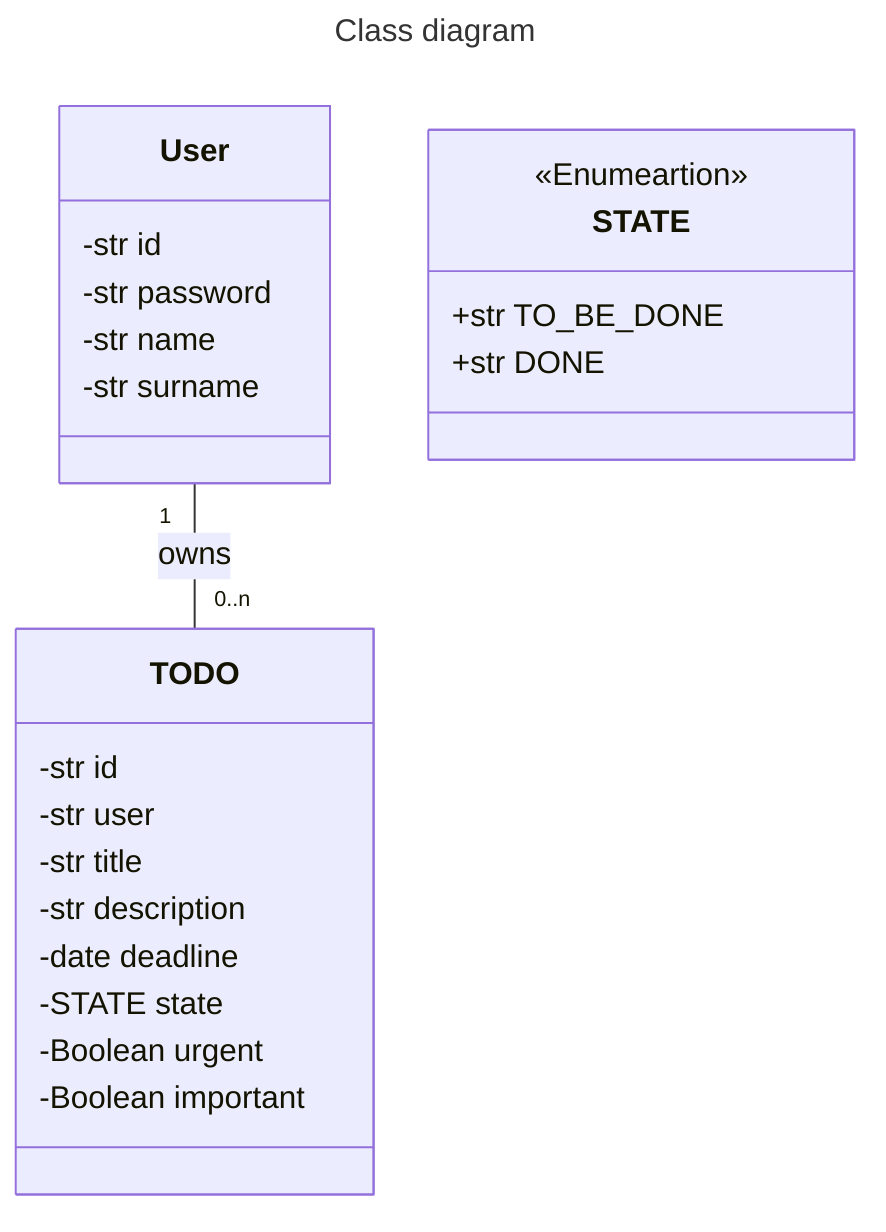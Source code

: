 ---
title: Class diagram
---
classDiagram
    User "1"--"0..n"TODO : owns
    class User{
        -str id
        -str password
        -str name
        -str surname
    }
    class TODO{
        -str id
        -str user
        -str title
        -str description
        -date deadline
        -STATE state
        -Boolean urgent
        -Boolean important
    }
    class STATE{
        +str TO_BE_DONE
        +str DONE
    }
    <<Enumeartion>> STATE
